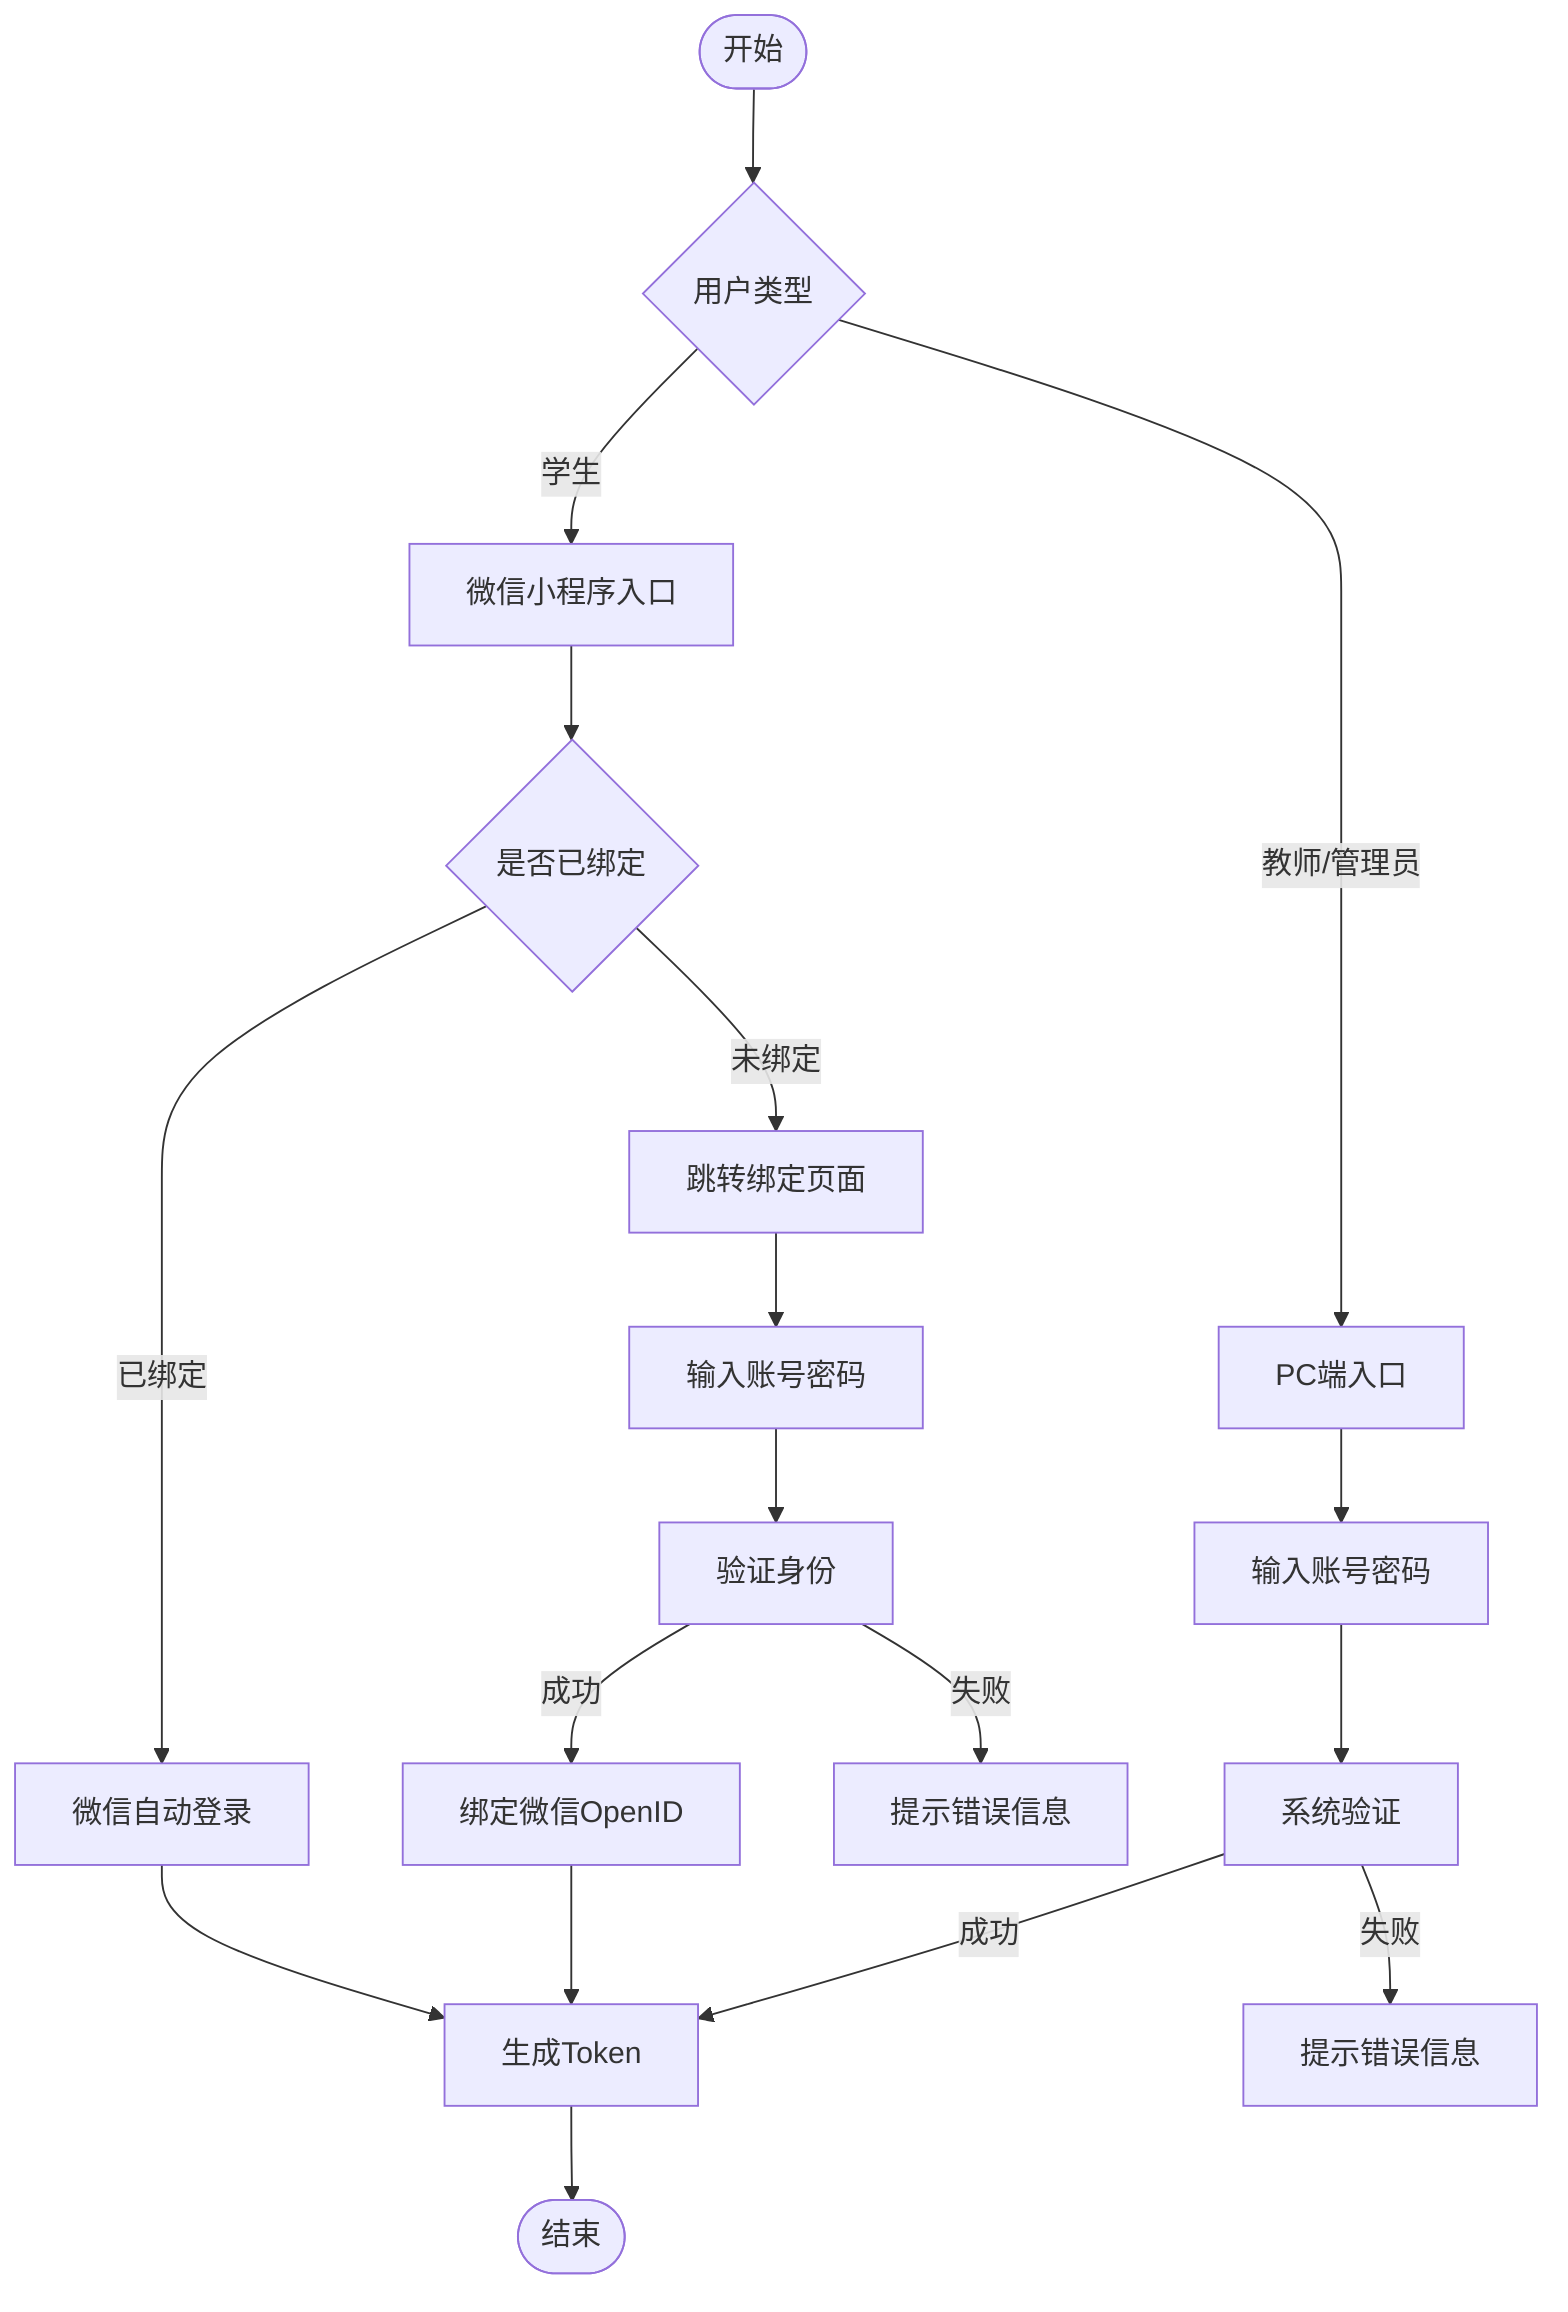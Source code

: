 flowchart TD
    A([开始]) --> B{用户类型}
    B -->|学生| C[微信小程序入口]
    B -->|教师/管理员| D[PC端入口]

    C --> E{是否已绑定}
    E -->|已绑定| F[微信自动登录]
    E -->|未绑定| G[跳转绑定页面]

    G --> H[输入账号密码]
    H --> I[验证身份]
    I -->|成功| J[绑定微信OpenID]
    I -->|失败| K[提示错误信息]

    D --> L[输入账号密码]
    L --> M[系统验证]
    M -->|成功| N[生成Token]
    M -->|失败| P[提示错误信息]

    F --> N
    J --> N
    N --> O([结束])